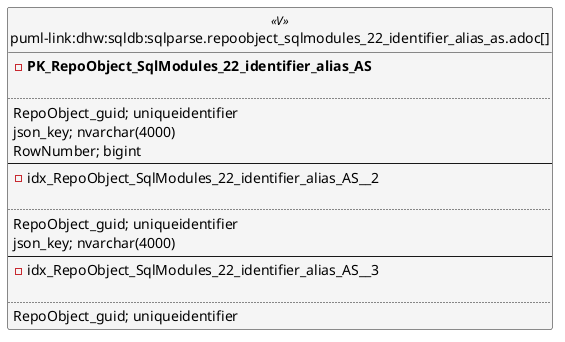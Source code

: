 @startuml
left to right direction
'top to bottom direction
hide circle
'avoide "." issues:
set namespaceSeparator none


skinparam class {
  BackgroundColor White
  BackgroundColor<<FN>> Yellow
  BackgroundColor<<FS>> Yellow
  BackgroundColor<<FT>> LightGray
  BackgroundColor<<IF>> Yellow
  BackgroundColor<<IS>> Yellow
  BackgroundColor<<P>> Aqua
  BackgroundColor<<PC>> Aqua
  BackgroundColor<<SN>> Yellow
  BackgroundColor<<SO>> SlateBlue
  BackgroundColor<<TF>> LightGray
  BackgroundColor<<TR>> Tomato
  BackgroundColor<<U>> White
  BackgroundColor<<V>> WhiteSmoke
  BackgroundColor<<X>> Aqua
  BackgroundColor<<external>> AliceBlue
}


entity "puml-link:dhw:sqldb:sqlparse.repoobject_sqlmodules_22_identifier_alias_as.adoc[]" as sqlparse.RepoObject_SqlModules_22_identifier_alias_AS << V >> {
- **PK_RepoObject_SqlModules_22_identifier_alias_AS**

..
RepoObject_guid; uniqueidentifier
json_key; nvarchar(4000)
RowNumber; bigint
--
- idx_RepoObject_SqlModules_22_identifier_alias_AS__2

..
RepoObject_guid; uniqueidentifier
json_key; nvarchar(4000)
--
- idx_RepoObject_SqlModules_22_identifier_alias_AS__3

..
RepoObject_guid; uniqueidentifier
}


@enduml

